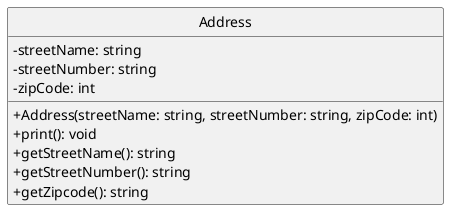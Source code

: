 @startuml address
hide circle
skinparam ClassAttributeIconSize 0

class Address {
  - streetName: string
  - streetNumber: string
  - zipCode: int
  + Address(streetName: string, streetNumber: string, zipCode: int)
  + print(): void
  + getStreetName(): string
  + getStreetNumber(): string
  + getZipcode(): string
}

@enduml